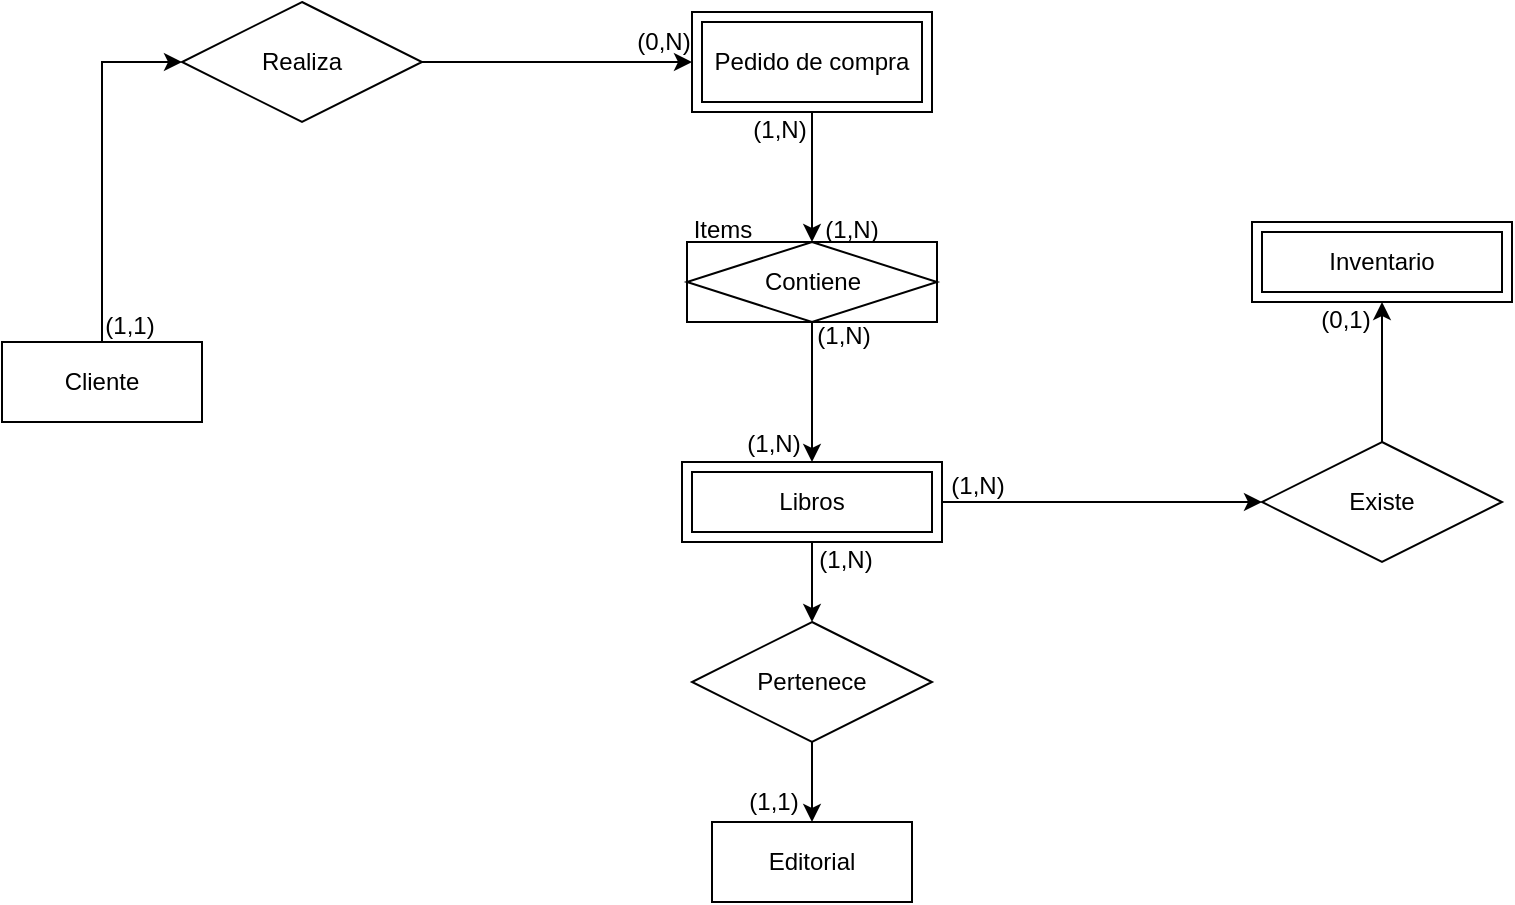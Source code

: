 <mxfile version="27.0.6">
  <diagram name="Página-1" id="E7Uo0oVk0V3AD-LZ1_do">
    <mxGraphModel dx="1042" dy="535" grid="1" gridSize="10" guides="1" tooltips="1" connect="1" arrows="1" fold="1" page="1" pageScale="1" pageWidth="827" pageHeight="1169" math="0" shadow="0">
      <root>
        <mxCell id="0" />
        <mxCell id="1" parent="0" />
        <mxCell id="jrPdWScyA5hSkd9RIaAq-7" style="edgeStyle=orthogonalEdgeStyle;rounded=0;orthogonalLoop=1;jettySize=auto;html=1;exitX=0.5;exitY=0;exitDx=0;exitDy=0;entryX=0;entryY=0.5;entryDx=0;entryDy=0;" edge="1" parent="1" source="jrPdWScyA5hSkd9RIaAq-1" target="jrPdWScyA5hSkd9RIaAq-6">
          <mxGeometry relative="1" as="geometry" />
        </mxCell>
        <mxCell id="jrPdWScyA5hSkd9RIaAq-1" value="Cliente" style="whiteSpace=wrap;html=1;align=center;" vertex="1" parent="1">
          <mxGeometry x="30" y="200" width="100" height="40" as="geometry" />
        </mxCell>
        <mxCell id="jrPdWScyA5hSkd9RIaAq-28" style="edgeStyle=orthogonalEdgeStyle;rounded=0;orthogonalLoop=1;jettySize=auto;html=1;exitX=0.5;exitY=1;exitDx=0;exitDy=0;entryX=0.5;entryY=0;entryDx=0;entryDy=0;" edge="1" parent="1" source="jrPdWScyA5hSkd9RIaAq-2" target="jrPdWScyA5hSkd9RIaAq-26">
          <mxGeometry relative="1" as="geometry" />
        </mxCell>
        <mxCell id="jrPdWScyA5hSkd9RIaAq-2" value="Pedido de compra" style="shape=ext;margin=3;double=1;whiteSpace=wrap;html=1;align=center;" vertex="1" parent="1">
          <mxGeometry x="375" y="35" width="120" height="50" as="geometry" />
        </mxCell>
        <mxCell id="jrPdWScyA5hSkd9RIaAq-3" value="Editorial" style="whiteSpace=wrap;html=1;align=center;" vertex="1" parent="1">
          <mxGeometry x="385" y="440" width="100" height="40" as="geometry" />
        </mxCell>
        <mxCell id="jrPdWScyA5hSkd9RIaAq-17" style="edgeStyle=orthogonalEdgeStyle;rounded=0;orthogonalLoop=1;jettySize=auto;html=1;exitX=0.5;exitY=1;exitDx=0;exitDy=0;entryX=0.5;entryY=0;entryDx=0;entryDy=0;" edge="1" parent="1" source="jrPdWScyA5hSkd9RIaAq-4" target="jrPdWScyA5hSkd9RIaAq-16">
          <mxGeometry relative="1" as="geometry" />
        </mxCell>
        <mxCell id="jrPdWScyA5hSkd9RIaAq-22" style="edgeStyle=orthogonalEdgeStyle;rounded=0;orthogonalLoop=1;jettySize=auto;html=1;exitX=1;exitY=0.5;exitDx=0;exitDy=0;entryX=0;entryY=0.5;entryDx=0;entryDy=0;" edge="1" parent="1" source="jrPdWScyA5hSkd9RIaAq-4" target="jrPdWScyA5hSkd9RIaAq-21">
          <mxGeometry relative="1" as="geometry" />
        </mxCell>
        <mxCell id="jrPdWScyA5hSkd9RIaAq-4" value="Libros" style="shape=ext;margin=3;double=1;whiteSpace=wrap;html=1;align=center;" vertex="1" parent="1">
          <mxGeometry x="370" y="260" width="130" height="40" as="geometry" />
        </mxCell>
        <mxCell id="jrPdWScyA5hSkd9RIaAq-5" value="Inventario" style="shape=ext;margin=3;double=1;whiteSpace=wrap;html=1;align=center;" vertex="1" parent="1">
          <mxGeometry x="655" y="140" width="130" height="40" as="geometry" />
        </mxCell>
        <mxCell id="jrPdWScyA5hSkd9RIaAq-8" style="edgeStyle=orthogonalEdgeStyle;rounded=0;orthogonalLoop=1;jettySize=auto;html=1;exitX=1;exitY=0.5;exitDx=0;exitDy=0;entryX=0;entryY=0.5;entryDx=0;entryDy=0;" edge="1" parent="1" source="jrPdWScyA5hSkd9RIaAq-6" target="jrPdWScyA5hSkd9RIaAq-2">
          <mxGeometry relative="1" as="geometry" />
        </mxCell>
        <mxCell id="jrPdWScyA5hSkd9RIaAq-6" value="Realiza" style="shape=rhombus;perimeter=rhombusPerimeter;whiteSpace=wrap;html=1;align=center;" vertex="1" parent="1">
          <mxGeometry x="120" y="30" width="120" height="60" as="geometry" />
        </mxCell>
        <mxCell id="jrPdWScyA5hSkd9RIaAq-9" value="(1,1)" style="text;html=1;align=center;verticalAlign=middle;whiteSpace=wrap;rounded=0;" vertex="1" parent="1">
          <mxGeometry x="64" y="177" width="60" height="30" as="geometry" />
        </mxCell>
        <mxCell id="jrPdWScyA5hSkd9RIaAq-10" value="(0,N)" style="text;html=1;align=center;verticalAlign=middle;whiteSpace=wrap;rounded=0;" vertex="1" parent="1">
          <mxGeometry x="331" y="35" width="60" height="30" as="geometry" />
        </mxCell>
        <mxCell id="jrPdWScyA5hSkd9RIaAq-14" value="(1,N)" style="text;html=1;align=center;verticalAlign=middle;whiteSpace=wrap;rounded=0;" vertex="1" parent="1">
          <mxGeometry x="389" y="79" width="60" height="30" as="geometry" />
        </mxCell>
        <mxCell id="jrPdWScyA5hSkd9RIaAq-15" value="(1,N)" style="text;html=1;align=center;verticalAlign=middle;whiteSpace=wrap;rounded=0;" vertex="1" parent="1">
          <mxGeometry x="386" y="236" width="60" height="30" as="geometry" />
        </mxCell>
        <mxCell id="jrPdWScyA5hSkd9RIaAq-18" style="edgeStyle=orthogonalEdgeStyle;rounded=0;orthogonalLoop=1;jettySize=auto;html=1;exitX=0.5;exitY=1;exitDx=0;exitDy=0;entryX=0.5;entryY=0;entryDx=0;entryDy=0;" edge="1" parent="1" source="jrPdWScyA5hSkd9RIaAq-16" target="jrPdWScyA5hSkd9RIaAq-3">
          <mxGeometry relative="1" as="geometry" />
        </mxCell>
        <mxCell id="jrPdWScyA5hSkd9RIaAq-16" value="Pertenece" style="shape=rhombus;perimeter=rhombusPerimeter;whiteSpace=wrap;html=1;align=center;" vertex="1" parent="1">
          <mxGeometry x="375" y="340" width="120" height="60" as="geometry" />
        </mxCell>
        <mxCell id="jrPdWScyA5hSkd9RIaAq-19" value="(1,N)" style="text;html=1;align=center;verticalAlign=middle;whiteSpace=wrap;rounded=0;" vertex="1" parent="1">
          <mxGeometry x="422" y="294" width="60" height="30" as="geometry" />
        </mxCell>
        <mxCell id="jrPdWScyA5hSkd9RIaAq-20" value="(1,1)" style="text;html=1;align=center;verticalAlign=middle;whiteSpace=wrap;rounded=0;" vertex="1" parent="1">
          <mxGeometry x="386" y="415" width="60" height="30" as="geometry" />
        </mxCell>
        <mxCell id="jrPdWScyA5hSkd9RIaAq-23" style="edgeStyle=orthogonalEdgeStyle;rounded=0;orthogonalLoop=1;jettySize=auto;html=1;exitX=0.5;exitY=0;exitDx=0;exitDy=0;entryX=0.5;entryY=1;entryDx=0;entryDy=0;" edge="1" parent="1" source="jrPdWScyA5hSkd9RIaAq-21" target="jrPdWScyA5hSkd9RIaAq-5">
          <mxGeometry relative="1" as="geometry" />
        </mxCell>
        <mxCell id="jrPdWScyA5hSkd9RIaAq-21" value="Existe" style="shape=rhombus;perimeter=rhombusPerimeter;whiteSpace=wrap;html=1;align=center;" vertex="1" parent="1">
          <mxGeometry x="660" y="250" width="120" height="60" as="geometry" />
        </mxCell>
        <mxCell id="jrPdWScyA5hSkd9RIaAq-24" value="(1,N)" style="text;html=1;align=center;verticalAlign=middle;whiteSpace=wrap;rounded=0;" vertex="1" parent="1">
          <mxGeometry x="488" y="257" width="60" height="30" as="geometry" />
        </mxCell>
        <mxCell id="jrPdWScyA5hSkd9RIaAq-25" value="(0,1)" style="text;html=1;align=center;verticalAlign=middle;whiteSpace=wrap;rounded=0;" vertex="1" parent="1">
          <mxGeometry x="672" y="174" width="60" height="30" as="geometry" />
        </mxCell>
        <mxCell id="jrPdWScyA5hSkd9RIaAq-29" style="edgeStyle=orthogonalEdgeStyle;rounded=0;orthogonalLoop=1;jettySize=auto;html=1;" edge="1" parent="1" source="jrPdWScyA5hSkd9RIaAq-26" target="jrPdWScyA5hSkd9RIaAq-4">
          <mxGeometry relative="1" as="geometry" />
        </mxCell>
        <mxCell id="jrPdWScyA5hSkd9RIaAq-26" value="Contiene" style="shape=associativeEntity;whiteSpace=wrap;html=1;align=center;" vertex="1" parent="1">
          <mxGeometry x="372.5" y="150" width="125" height="40" as="geometry" />
        </mxCell>
        <mxCell id="jrPdWScyA5hSkd9RIaAq-30" value="Items" style="text;html=1;align=center;verticalAlign=middle;resizable=0;points=[];autosize=1;strokeColor=none;fillColor=none;" vertex="1" parent="1">
          <mxGeometry x="365" y="129" width="50" height="30" as="geometry" />
        </mxCell>
        <mxCell id="jrPdWScyA5hSkd9RIaAq-31" value="(1,N)" style="text;html=1;align=center;verticalAlign=middle;whiteSpace=wrap;rounded=0;" vertex="1" parent="1">
          <mxGeometry x="425" y="129" width="60" height="30" as="geometry" />
        </mxCell>
        <mxCell id="jrPdWScyA5hSkd9RIaAq-32" value="(1,N)" style="text;html=1;align=center;verticalAlign=middle;whiteSpace=wrap;rounded=0;" vertex="1" parent="1">
          <mxGeometry x="421" y="182" width="60" height="30" as="geometry" />
        </mxCell>
      </root>
    </mxGraphModel>
  </diagram>
</mxfile>
